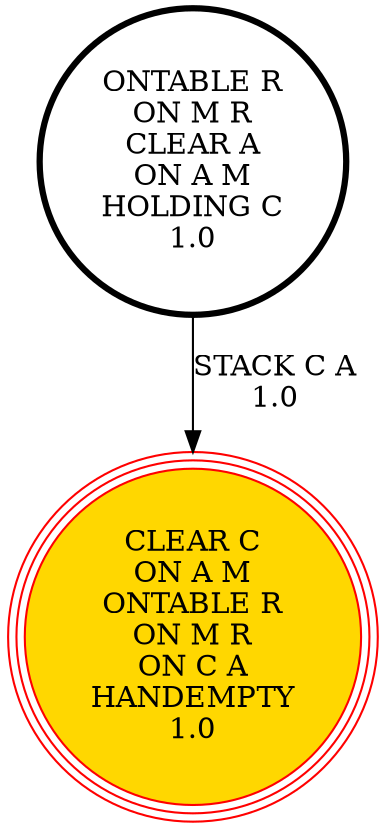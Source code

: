 digraph {
"ONTABLE R\nON M R\nCLEAR A\nON A M\nHOLDING C\n1.0\n" -> "CLEAR C\nON A M\nONTABLE R\nON M R\nON C A\nHANDEMPTY\n1.0\n"[label="STACK C A\n1.0\n"];
"CLEAR C\nON A M\nONTABLE R\nON M R\nON C A\nHANDEMPTY\n1.0\n" [shape=circle, style=filled color=red, fillcolor=gold, peripheries=3];
"CLEAR C\nON A M\nONTABLE R\nON M R\nON C A\nHANDEMPTY\n1.0\n" [shape=circle, style=filled color=red, fillcolor=gold, peripheries=3];
"ONTABLE R\nON M R\nCLEAR A\nON A M\nHOLDING C\n1.0\n" [shape=circle, penwidth=3];
}
